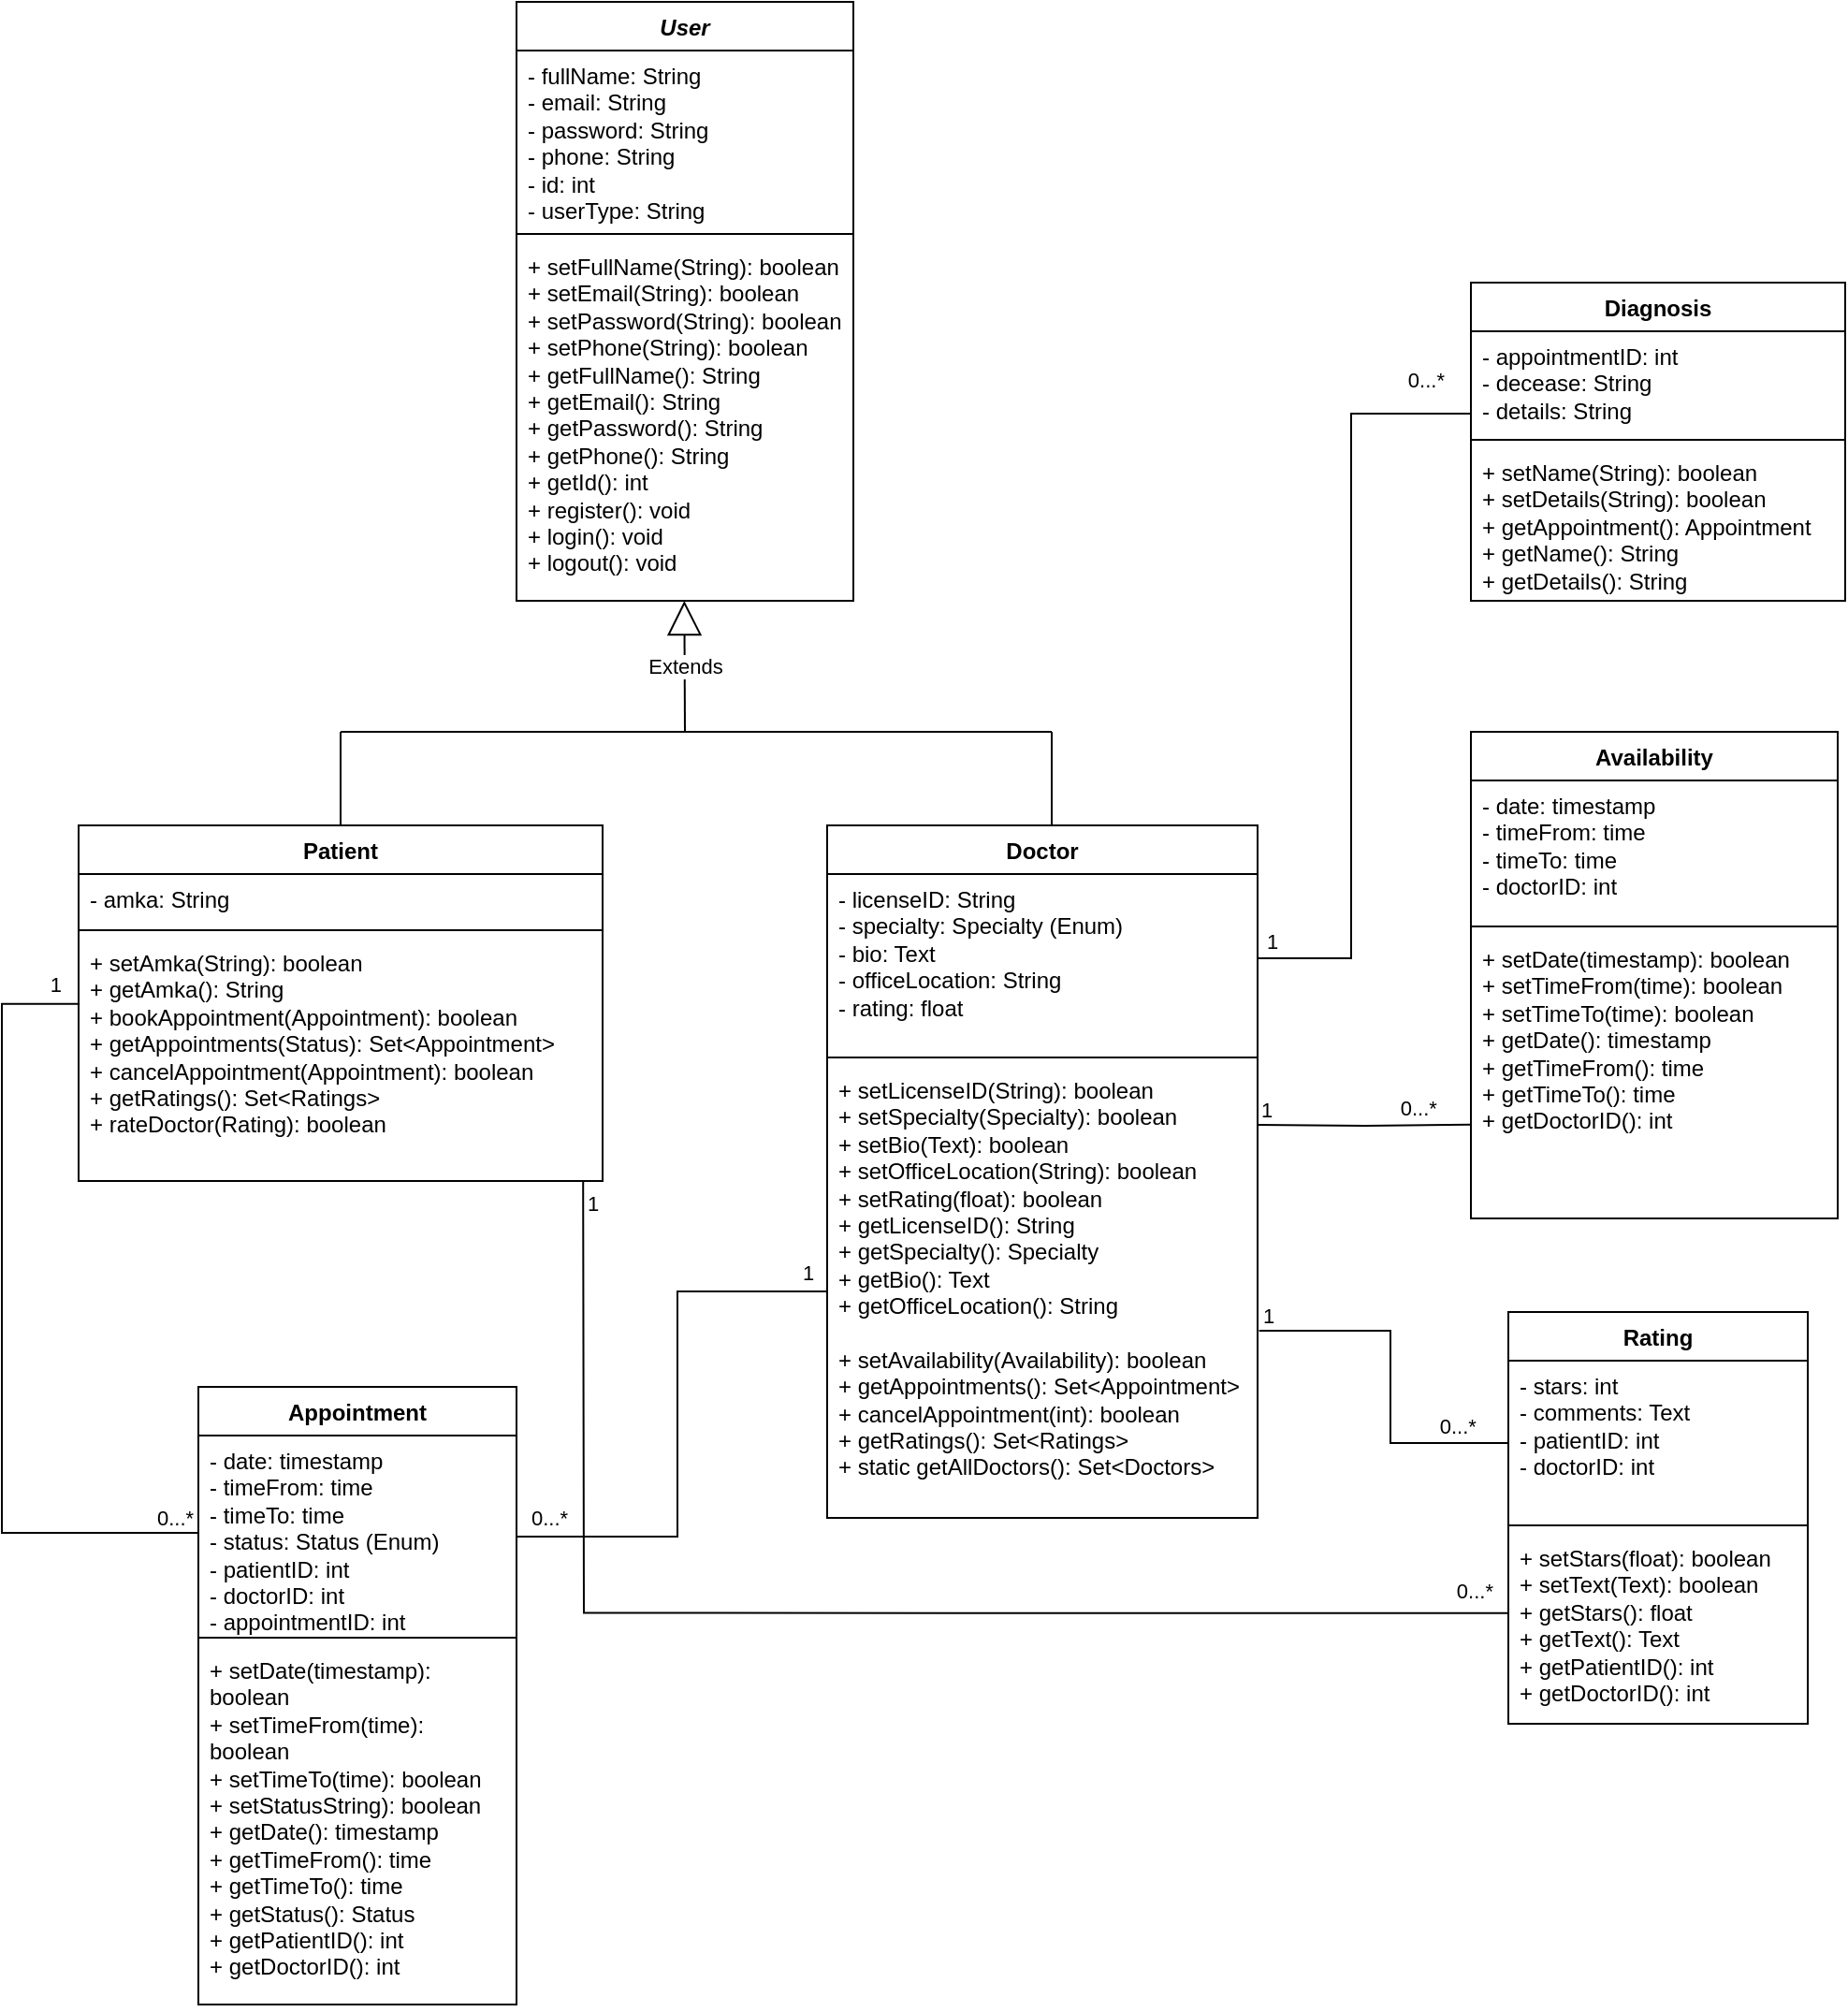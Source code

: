 <mxfile>
    <diagram name="Σελίδα-1" id="ma7eOHYsg1zkFZsJwAv3">
        <mxGraphModel dx="1540" dy="486" grid="1" gridSize="10" guides="1" tooltips="1" connect="1" arrows="1" fold="1" page="1" pageScale="1" pageWidth="827" pageHeight="1169" math="0" shadow="0">
            <root>
                <mxCell id="0"/>
                <mxCell id="1" parent="0"/>
                <mxCell id="nEy-xEynWaODndx7Sjhn-1" value="&lt;i&gt;User&lt;/i&gt;" style="swimlane;fontStyle=1;align=center;verticalAlign=top;childLayout=stackLayout;horizontal=1;startSize=26;horizontalStack=0;resizeParent=1;resizeParentMax=0;resizeLast=0;collapsible=1;marginBottom=0;whiteSpace=wrap;html=1;" parent="1" vertex="1">
                    <mxGeometry x="-96" y="50" width="180" height="320" as="geometry">
                        <mxRectangle x="-120" y="40" width="70" height="30" as="alternateBounds"/>
                    </mxGeometry>
                </mxCell>
                <mxCell id="nEy-xEynWaODndx7Sjhn-2" value="- fullName: String&lt;div&gt;- email: String&lt;/div&gt;&lt;div&gt;- password: String&lt;/div&gt;&lt;div&gt;- phone: String&lt;/div&gt;&lt;div&gt;- id: int&lt;/div&gt;&lt;div&gt;- userType: String&lt;/div&gt;" style="text;strokeColor=none;fillColor=none;align=left;verticalAlign=top;spacingLeft=4;spacingRight=4;overflow=hidden;rotatable=0;points=[[0,0.5],[1,0.5]];portConstraint=eastwest;whiteSpace=wrap;html=1;" parent="nEy-xEynWaODndx7Sjhn-1" vertex="1">
                    <mxGeometry y="26" width="180" height="94" as="geometry"/>
                </mxCell>
                <mxCell id="nEy-xEynWaODndx7Sjhn-3" value="" style="line;strokeWidth=1;fillColor=none;align=left;verticalAlign=middle;spacingTop=-1;spacingLeft=3;spacingRight=3;rotatable=0;labelPosition=right;points=[];portConstraint=eastwest;strokeColor=inherit;" parent="nEy-xEynWaODndx7Sjhn-1" vertex="1">
                    <mxGeometry y="120" width="180" height="8" as="geometry"/>
                </mxCell>
                <mxCell id="nEy-xEynWaODndx7Sjhn-4" value="&lt;div&gt;+ setFullName(String): boolean&lt;/div&gt;&lt;div&gt;&lt;div&gt;+ setEmail(String): boolean&lt;/div&gt;&lt;/div&gt;&lt;div&gt;&lt;div&gt;+ setPassword(String): boolean&lt;/div&gt;&lt;/div&gt;&lt;div&gt;&lt;div&gt;+ setPhone(String): boolean&lt;/div&gt;&lt;/div&gt;&lt;div&gt;&lt;div&gt;+ getFullName(): String&lt;/div&gt;&lt;div&gt;+ getEmail(): String&lt;/div&gt;&lt;div&gt;+ getPassword(): String&lt;/div&gt;&lt;div&gt;+ getPhone(): String&lt;/div&gt;&lt;/div&gt;&lt;div&gt;+ getId(): int&lt;/div&gt;+ register(): void&lt;div&gt;&lt;div&gt;&lt;div&gt;+ login(): void&lt;div&gt;+ logout(): void&lt;div&gt;&lt;br&gt;&lt;/div&gt;&lt;/div&gt;&lt;/div&gt;&lt;/div&gt;&lt;/div&gt;" style="text;strokeColor=none;fillColor=none;align=left;verticalAlign=top;spacingLeft=4;spacingRight=4;overflow=hidden;rotatable=0;points=[[0,0.5],[1,0.5]];portConstraint=eastwest;whiteSpace=wrap;html=1;" parent="nEy-xEynWaODndx7Sjhn-1" vertex="1">
                    <mxGeometry y="128" width="180" height="192" as="geometry"/>
                </mxCell>
                <mxCell id="nEy-xEynWaODndx7Sjhn-5" value="Doctor" style="swimlane;fontStyle=1;align=center;verticalAlign=top;childLayout=stackLayout;horizontal=1;startSize=26;horizontalStack=0;resizeParent=1;resizeParentMax=0;resizeLast=0;collapsible=1;marginBottom=0;whiteSpace=wrap;html=1;" parent="1" vertex="1">
                    <mxGeometry x="70" y="490" width="230" height="370" as="geometry"/>
                </mxCell>
                <mxCell id="nEy-xEynWaODndx7Sjhn-6" value="- licenseID: String&lt;div&gt;- specialty: Specialty (Enum)&lt;/div&gt;&lt;div&gt;- bio: Text&lt;/div&gt;&lt;div&gt;- officeLocation: String&lt;/div&gt;&lt;div&gt;- rating: float&lt;/div&gt;" style="text;strokeColor=none;fillColor=none;align=left;verticalAlign=top;spacingLeft=4;spacingRight=4;overflow=hidden;rotatable=0;points=[[0,0.5],[1,0.5]];portConstraint=eastwest;whiteSpace=wrap;html=1;" parent="nEy-xEynWaODndx7Sjhn-5" vertex="1">
                    <mxGeometry y="26" width="230" height="94" as="geometry"/>
                </mxCell>
                <mxCell id="nEy-xEynWaODndx7Sjhn-7" value="" style="line;strokeWidth=1;fillColor=none;align=left;verticalAlign=middle;spacingTop=-1;spacingLeft=3;spacingRight=3;rotatable=0;labelPosition=right;points=[];portConstraint=eastwest;strokeColor=inherit;" parent="nEy-xEynWaODndx7Sjhn-5" vertex="1">
                    <mxGeometry y="120" width="230" height="8" as="geometry"/>
                </mxCell>
                <mxCell id="nEy-xEynWaODndx7Sjhn-8" value="&lt;div&gt;&lt;div&gt;+ setLicenseID(String): boolean&lt;/div&gt;&lt;div&gt;+ setSpecialty(Specialty): boolean&lt;/div&gt;&lt;div&gt;+ setBio(Text):&amp;nbsp;&lt;span style=&quot;background-color: transparent; color: light-dark(rgb(0, 0, 0), rgb(255, 255, 255));&quot;&gt;boolean&lt;/span&gt;&lt;/div&gt;&lt;div&gt;+ setOfficeLocation(String):&amp;nbsp;&lt;span style=&quot;background-color: transparent; color: light-dark(rgb(0, 0, 0), rgb(255, 255, 255));&quot;&gt;boolean&lt;/span&gt;&lt;/div&gt;&lt;div&gt;+ setRating(float):&amp;nbsp;&lt;span style=&quot;background-color: transparent; color: light-dark(rgb(0, 0, 0), rgb(255, 255, 255));&quot;&gt;boolean&lt;/span&gt;&lt;/div&gt;&lt;div&gt;&lt;div&gt;+ getLicenseID(): String&lt;/div&gt;&lt;div&gt;+ getSpecialty(): Specialty&lt;/div&gt;&lt;div&gt;+ getBio(): Text&lt;/div&gt;&lt;div&gt;+ getOfficeLocation(): String&lt;/div&gt;&lt;/div&gt;&lt;/div&gt;&lt;div&gt;&lt;br&gt;&lt;/div&gt;+ setAvailability(Availability): boolean&lt;div&gt;&lt;span style=&quot;background-color: transparent; color: light-dark(rgb(0, 0, 0), rgb(255, 255, 255));&quot;&gt;+ getAppointments(): Set&amp;lt;Appointment&amp;gt;&lt;/span&gt;&lt;div&gt;&lt;div&gt;+ cancelAppointment(int): boolean&lt;/div&gt;&lt;div&gt;+ getRatings(): Set&amp;lt;Ratings&amp;gt;&lt;/div&gt;&lt;/div&gt;&lt;/div&gt;&lt;div&gt;+ static getAll&lt;span style=&quot;background-color: transparent; color: light-dark(rgb(0, 0, 0), rgb(255, 255, 255));&quot;&gt;Doctors(): Set&amp;lt;Doctors&amp;gt;&lt;/span&gt;&lt;/div&gt;" style="text;strokeColor=none;fillColor=none;align=left;verticalAlign=top;spacingLeft=4;spacingRight=4;overflow=hidden;rotatable=0;points=[[0,0.5],[1,0.5]];portConstraint=eastwest;whiteSpace=wrap;html=1;" parent="nEy-xEynWaODndx7Sjhn-5" vertex="1">
                    <mxGeometry y="128" width="230" height="242" as="geometry"/>
                </mxCell>
                <mxCell id="nEy-xEynWaODndx7Sjhn-9" value="Patient" style="swimlane;fontStyle=1;align=center;verticalAlign=top;childLayout=stackLayout;horizontal=1;startSize=26;horizontalStack=0;resizeParent=1;resizeParentMax=0;resizeLast=0;collapsible=1;marginBottom=0;whiteSpace=wrap;html=1;" parent="1" vertex="1">
                    <mxGeometry x="-330" y="490" width="280" height="190" as="geometry"/>
                </mxCell>
                <mxCell id="nEy-xEynWaODndx7Sjhn-10" value="- amka: String" style="text;strokeColor=none;fillColor=none;align=left;verticalAlign=top;spacingLeft=4;spacingRight=4;overflow=hidden;rotatable=0;points=[[0,0.5],[1,0.5]];portConstraint=eastwest;whiteSpace=wrap;html=1;" parent="nEy-xEynWaODndx7Sjhn-9" vertex="1">
                    <mxGeometry y="26" width="280" height="26" as="geometry"/>
                </mxCell>
                <mxCell id="nEy-xEynWaODndx7Sjhn-11" value="" style="line;strokeWidth=1;fillColor=none;align=left;verticalAlign=middle;spacingTop=-1;spacingLeft=3;spacingRight=3;rotatable=0;labelPosition=right;points=[];portConstraint=eastwest;strokeColor=inherit;" parent="nEy-xEynWaODndx7Sjhn-9" vertex="1">
                    <mxGeometry y="52" width="280" height="8" as="geometry"/>
                </mxCell>
                <mxCell id="nEy-xEynWaODndx7Sjhn-12" value="&lt;div&gt;&lt;div&gt;&lt;span style=&quot;background-color: transparent; color: light-dark(rgb(0, 0, 0), rgb(255, 255, 255));&quot;&gt;+ setAmka(String): boolean&lt;/span&gt;&lt;/div&gt;&lt;div&gt;&lt;div&gt;+ getAmka(): String&lt;/div&gt;&lt;/div&gt;&lt;/div&gt;&lt;div&gt;+ bookAppointment(Appointment): boolean&lt;/div&gt;&lt;div&gt;+ getAppointments(Status): Set&amp;lt;Appointment&amp;gt;&amp;nbsp;&lt;span style=&quot;white-space: pre;&quot;&gt;&#x9;&lt;/span&gt;&lt;/div&gt;&lt;div&gt;&lt;div&gt;+ cancelAppointment(Appointment): boolean&lt;/div&gt;&lt;/div&gt;&lt;div&gt;&lt;span style=&quot;background-color: transparent; color: light-dark(rgb(0, 0, 0), rgb(255, 255, 255));&quot;&gt;+ getRatings(): Set&amp;lt;Ratings&amp;gt;&amp;nbsp;&lt;/span&gt;&lt;/div&gt;&lt;div&gt;+ rateDoctor(Rating): boolean&lt;/div&gt;" style="text;strokeColor=none;fillColor=none;align=left;verticalAlign=top;spacingLeft=4;spacingRight=4;overflow=hidden;rotatable=0;points=[[0,0.5],[1,0.5]];portConstraint=eastwest;whiteSpace=wrap;html=1;" parent="nEy-xEynWaODndx7Sjhn-9" vertex="1">
                    <mxGeometry y="60" width="280" height="130" as="geometry"/>
                </mxCell>
                <mxCell id="nEy-xEynWaODndx7Sjhn-13" value="Appointment" style="swimlane;fontStyle=1;align=center;verticalAlign=top;childLayout=stackLayout;horizontal=1;startSize=26;horizontalStack=0;resizeParent=1;resizeParentMax=0;resizeLast=0;collapsible=1;marginBottom=0;whiteSpace=wrap;html=1;" parent="1" vertex="1">
                    <mxGeometry x="-266" y="790" width="170" height="330" as="geometry"/>
                </mxCell>
                <mxCell id="nEy-xEynWaODndx7Sjhn-14" value="- date: timestamp&lt;div&gt;- timeFrom: time&lt;/div&gt;&lt;div&gt;- timeTo: time&lt;/div&gt;&lt;div&gt;- status: Status (Enum)&lt;/div&gt;&lt;div&gt;- patientID: int&lt;/div&gt;&lt;div&gt;- doctorID: int&amp;nbsp;&lt;/div&gt;&lt;div&gt;- appointmentID: int&lt;/div&gt;" style="text;strokeColor=none;fillColor=none;align=left;verticalAlign=top;spacingLeft=4;spacingRight=4;overflow=hidden;rotatable=0;points=[[0,0.5],[1,0.5]];portConstraint=eastwest;whiteSpace=wrap;html=1;" parent="nEy-xEynWaODndx7Sjhn-13" vertex="1">
                    <mxGeometry y="26" width="170" height="104" as="geometry"/>
                </mxCell>
                <mxCell id="nEy-xEynWaODndx7Sjhn-15" value="" style="line;strokeWidth=1;fillColor=none;align=left;verticalAlign=middle;spacingTop=-1;spacingLeft=3;spacingRight=3;rotatable=0;labelPosition=right;points=[];portConstraint=eastwest;strokeColor=inherit;" parent="nEy-xEynWaODndx7Sjhn-13" vertex="1">
                    <mxGeometry y="130" width="170" height="8" as="geometry"/>
                </mxCell>
                <mxCell id="nEy-xEynWaODndx7Sjhn-16" value="&lt;div&gt;+ setDate(timestamp): boolean&lt;/div&gt;&lt;div&gt;+ setTimeFrom(time): boolean&lt;/div&gt;&lt;div&gt;+ setTimeTo(time): boolean&lt;/div&gt;&lt;div&gt;+ setStatusString): boolean&lt;/div&gt;&lt;div&gt;&lt;div&gt;+ getDate(): timestamp&lt;/div&gt;&lt;/div&gt;&lt;div&gt;&lt;div&gt;+ getTimeFrom(): time&lt;/div&gt;&lt;/div&gt;&lt;div&gt;&lt;div&gt;+ getTimeTo(): time&lt;/div&gt;&lt;div&gt;+ getStatus(): Status&lt;/div&gt;&lt;div&gt;+ getPatientID(): int&lt;/div&gt;&lt;div&gt;+ getDoctorID(): int&lt;/div&gt;&lt;/div&gt;" style="text;strokeColor=none;fillColor=none;align=left;verticalAlign=top;spacingLeft=4;spacingRight=4;overflow=hidden;rotatable=0;points=[[0,0.5],[1,0.5]];portConstraint=eastwest;whiteSpace=wrap;html=1;" parent="nEy-xEynWaODndx7Sjhn-13" vertex="1">
                    <mxGeometry y="138" width="170" height="192" as="geometry"/>
                </mxCell>
                <mxCell id="nEy-xEynWaODndx7Sjhn-17" value="Availability" style="swimlane;fontStyle=1;align=center;verticalAlign=top;childLayout=stackLayout;horizontal=1;startSize=26;horizontalStack=0;resizeParent=1;resizeParentMax=0;resizeLast=0;collapsible=1;marginBottom=0;whiteSpace=wrap;html=1;" parent="1" vertex="1">
                    <mxGeometry x="414" y="440" width="196" height="260" as="geometry"/>
                </mxCell>
                <mxCell id="nEy-xEynWaODndx7Sjhn-18" value="- date: timestamp&lt;div&gt;- timeFrom: time&lt;/div&gt;&lt;div&gt;- timeTo: time&lt;/div&gt;&lt;div&gt;- doctorID: int&lt;/div&gt;" style="text;strokeColor=none;fillColor=none;align=left;verticalAlign=top;spacingLeft=4;spacingRight=4;overflow=hidden;rotatable=0;points=[[0,0.5],[1,0.5]];portConstraint=eastwest;whiteSpace=wrap;html=1;" parent="nEy-xEynWaODndx7Sjhn-17" vertex="1">
                    <mxGeometry y="26" width="196" height="74" as="geometry"/>
                </mxCell>
                <mxCell id="nEy-xEynWaODndx7Sjhn-19" value="" style="line;strokeWidth=1;fillColor=none;align=left;verticalAlign=middle;spacingTop=-1;spacingLeft=3;spacingRight=3;rotatable=0;labelPosition=right;points=[];portConstraint=eastwest;strokeColor=inherit;" parent="nEy-xEynWaODndx7Sjhn-17" vertex="1">
                    <mxGeometry y="100" width="196" height="8" as="geometry"/>
                </mxCell>
                <mxCell id="nEy-xEynWaODndx7Sjhn-20" value="&lt;div&gt;+ setDate(timestamp): boolean&lt;/div&gt;&lt;div&gt;+ setTimeFrom(time): boolean&lt;/div&gt;&lt;div&gt;+ setTimeTo(time): boolean&lt;/div&gt;&lt;div&gt;+ getDate(): timestamp&lt;/div&gt;&lt;div&gt;+ getTimeFrom(): time&lt;/div&gt;&lt;div&gt;&lt;div&gt;+ getTimeTo(): time&lt;/div&gt;&lt;div&gt;+ getDoctorID(): int&lt;/div&gt;&lt;/div&gt;" style="text;strokeColor=none;fillColor=none;align=left;verticalAlign=top;spacingLeft=4;spacingRight=4;overflow=hidden;rotatable=0;points=[[0,0.5],[1,0.5]];portConstraint=eastwest;whiteSpace=wrap;html=1;" parent="nEy-xEynWaODndx7Sjhn-17" vertex="1">
                    <mxGeometry y="108" width="196" height="152" as="geometry"/>
                </mxCell>
                <mxCell id="nEy-xEynWaODndx7Sjhn-21" value="Rating" style="swimlane;fontStyle=1;align=center;verticalAlign=top;childLayout=stackLayout;horizontal=1;startSize=26;horizontalStack=0;resizeParent=1;resizeParentMax=0;resizeLast=0;collapsible=1;marginBottom=0;whiteSpace=wrap;html=1;" parent="1" vertex="1">
                    <mxGeometry x="434" y="750" width="160" height="220" as="geometry"/>
                </mxCell>
                <mxCell id="nEy-xEynWaODndx7Sjhn-22" value="- stars: int&lt;div&gt;- comments: Text&lt;/div&gt;&lt;div&gt;- patientID: int&lt;/div&gt;&lt;div&gt;- doctorID: int&lt;/div&gt;" style="text;strokeColor=none;fillColor=none;align=left;verticalAlign=top;spacingLeft=4;spacingRight=4;overflow=hidden;rotatable=0;points=[[0,0.5],[1,0.5]];portConstraint=eastwest;whiteSpace=wrap;html=1;" parent="nEy-xEynWaODndx7Sjhn-21" vertex="1">
                    <mxGeometry y="26" width="160" height="84" as="geometry"/>
                </mxCell>
                <mxCell id="nEy-xEynWaODndx7Sjhn-23" value="" style="line;strokeWidth=1;fillColor=none;align=left;verticalAlign=middle;spacingTop=-1;spacingLeft=3;spacingRight=3;rotatable=0;labelPosition=right;points=[];portConstraint=eastwest;strokeColor=inherit;" parent="nEy-xEynWaODndx7Sjhn-21" vertex="1">
                    <mxGeometry y="110" width="160" height="8" as="geometry"/>
                </mxCell>
                <mxCell id="nEy-xEynWaODndx7Sjhn-24" value="&lt;div&gt;&lt;span style=&quot;background-color: transparent; color: light-dark(rgb(0, 0, 0), rgb(255, 255, 255));&quot;&gt;+ setStars(float): boolean&lt;/span&gt;&lt;/div&gt;&lt;div&gt;+ setText(Text): boolean&lt;/div&gt;&lt;div&gt;&lt;div&gt;+ getStars(): float&lt;/div&gt;&lt;div&gt;&lt;/div&gt;&lt;/div&gt;&lt;div&gt;&lt;div&gt;+ getText(): Text&lt;/div&gt;&lt;div&gt;+ getPatientID(): int&lt;/div&gt;&lt;div&gt;+ getDoctorID(): int&lt;/div&gt;&lt;/div&gt;" style="text;strokeColor=none;fillColor=none;align=left;verticalAlign=top;spacingLeft=4;spacingRight=4;overflow=hidden;rotatable=0;points=[[0,0.5],[1,0.5]];portConstraint=eastwest;whiteSpace=wrap;html=1;" parent="nEy-xEynWaODndx7Sjhn-21" vertex="1">
                    <mxGeometry y="118" width="160" height="102" as="geometry"/>
                </mxCell>
                <mxCell id="nEy-xEynWaODndx7Sjhn-25" value="Diagnosis" style="swimlane;fontStyle=1;align=center;verticalAlign=top;childLayout=stackLayout;horizontal=1;startSize=26;horizontalStack=0;resizeParent=1;resizeParentMax=0;resizeLast=0;collapsible=1;marginBottom=0;whiteSpace=wrap;html=1;" parent="1" vertex="1">
                    <mxGeometry x="414" y="200" width="200" height="170" as="geometry"/>
                </mxCell>
                <mxCell id="nEy-xEynWaODndx7Sjhn-26" value="- appointmentID: int&lt;div&gt;- decease: String&lt;/div&gt;&lt;div&gt;- details: String&lt;/div&gt;" style="text;strokeColor=none;fillColor=none;align=left;verticalAlign=top;spacingLeft=4;spacingRight=4;overflow=hidden;rotatable=0;points=[[0,0.5],[1,0.5]];portConstraint=eastwest;whiteSpace=wrap;html=1;" parent="nEy-xEynWaODndx7Sjhn-25" vertex="1">
                    <mxGeometry y="26" width="200" height="54" as="geometry"/>
                </mxCell>
                <mxCell id="nEy-xEynWaODndx7Sjhn-27" value="" style="line;strokeWidth=1;fillColor=none;align=left;verticalAlign=middle;spacingTop=-1;spacingLeft=3;spacingRight=3;rotatable=0;labelPosition=right;points=[];portConstraint=eastwest;strokeColor=inherit;" parent="nEy-xEynWaODndx7Sjhn-25" vertex="1">
                    <mxGeometry y="80" width="200" height="8" as="geometry"/>
                </mxCell>
                <mxCell id="nEy-xEynWaODndx7Sjhn-28" value="&lt;div&gt;&lt;span style=&quot;background-color: transparent; color: light-dark(rgb(0, 0, 0), rgb(255, 255, 255));&quot;&gt;+ setName(String): boolean&lt;/span&gt;&lt;/div&gt;&lt;div&gt;+ setDetails(String): boolean&lt;/div&gt;&lt;div&gt;&lt;div&gt;+ getAppointment(): Appointment&lt;/div&gt;&lt;div&gt;+ getName(): String&lt;/div&gt;&lt;div&gt;+ getDetails(): String&lt;/div&gt;&lt;/div&gt;" style="text;strokeColor=none;fillColor=none;align=left;verticalAlign=top;spacingLeft=4;spacingRight=4;overflow=hidden;rotatable=0;points=[[0,0.5],[1,0.5]];portConstraint=eastwest;whiteSpace=wrap;html=1;" parent="nEy-xEynWaODndx7Sjhn-25" vertex="1">
                    <mxGeometry y="88" width="200" height="82" as="geometry"/>
                </mxCell>
                <mxCell id="X38XL1E0ZOS0bh-JIAz3-3" value="Extends" style="endArrow=block;endSize=16;endFill=0;html=1;rounded=0;entryX=0.156;entryY=0.984;entryDx=0;entryDy=0;entryPerimeter=0;" parent="1" edge="1">
                    <mxGeometry width="160" relative="1" as="geometry">
                        <mxPoint x="-6" y="440" as="sourcePoint"/>
                        <mxPoint x="-6.32" y="369.998" as="targetPoint"/>
                    </mxGeometry>
                </mxCell>
                <mxCell id="X38XL1E0ZOS0bh-JIAz3-4" value="" style="endArrow=none;html=1;rounded=0;" parent="1" edge="1">
                    <mxGeometry width="50" height="50" relative="1" as="geometry">
                        <mxPoint x="-190" y="440" as="sourcePoint"/>
                        <mxPoint x="190" y="440" as="targetPoint"/>
                    </mxGeometry>
                </mxCell>
                <mxCell id="X38XL1E0ZOS0bh-JIAz3-5" value="" style="endArrow=none;html=1;rounded=0;exitX=0.5;exitY=0;exitDx=0;exitDy=0;" parent="1" source="nEy-xEynWaODndx7Sjhn-9" edge="1">
                    <mxGeometry width="50" height="50" relative="1" as="geometry">
                        <mxPoint x="-240" y="490" as="sourcePoint"/>
                        <mxPoint x="-190" y="440" as="targetPoint"/>
                    </mxGeometry>
                </mxCell>
                <mxCell id="X38XL1E0ZOS0bh-JIAz3-6" value="" style="endArrow=none;html=1;rounded=0;exitX=0.5;exitY=0;exitDx=0;exitDy=0;" parent="1" edge="1">
                    <mxGeometry width="50" height="50" relative="1" as="geometry">
                        <mxPoint x="190" y="490" as="sourcePoint"/>
                        <mxPoint x="190" y="440" as="targetPoint"/>
                    </mxGeometry>
                </mxCell>
                <mxCell id="X38XL1E0ZOS0bh-JIAz3-14" value="" style="endArrow=none;html=1;edgeStyle=orthogonalEdgeStyle;rounded=0;entryX=0;entryY=0.5;entryDx=0;entryDy=0;" parent="1" target="nEy-xEynWaODndx7Sjhn-8" edge="1">
                    <mxGeometry relative="1" as="geometry">
                        <mxPoint x="-96" y="870" as="sourcePoint"/>
                        <mxPoint x="10" y="660" as="targetPoint"/>
                        <Array as="points">
                            <mxPoint x="-10" y="870"/>
                            <mxPoint x="-10" y="739"/>
                        </Array>
                    </mxGeometry>
                </mxCell>
                <mxCell id="X38XL1E0ZOS0bh-JIAz3-15" value="0...*" style="edgeLabel;resizable=0;html=1;align=left;verticalAlign=bottom;" parent="X38XL1E0ZOS0bh-JIAz3-14" connectable="0" vertex="1">
                    <mxGeometry x="-1" relative="1" as="geometry">
                        <mxPoint x="6" y="-2" as="offset"/>
                    </mxGeometry>
                </mxCell>
                <mxCell id="X38XL1E0ZOS0bh-JIAz3-17" value="1" style="edgeLabel;resizable=0;html=1;align=left;verticalAlign=bottom;" parent="1" connectable="0" vertex="1">
                    <mxGeometry x="40" y="690" as="geometry">
                        <mxPoint x="15" y="47" as="offset"/>
                    </mxGeometry>
                </mxCell>
                <mxCell id="X38XL1E0ZOS0bh-JIAz3-18" value="" style="endArrow=none;html=1;edgeStyle=orthogonalEdgeStyle;rounded=0;entryX=0.002;entryY=0.272;entryDx=0;entryDy=0;entryPerimeter=0;exitX=0.005;exitY=0.541;exitDx=0;exitDy=0;exitPerimeter=0;" parent="1" target="nEy-xEynWaODndx7Sjhn-12" edge="1">
                    <mxGeometry relative="1" as="geometry">
                        <mxPoint x="-266.05" y="870.084" as="sourcePoint"/>
                        <mxPoint x="-330.9" y="585" as="targetPoint"/>
                        <Array as="points">
                            <mxPoint x="-266" y="868"/>
                            <mxPoint x="-371" y="868"/>
                            <mxPoint x="-371" y="585"/>
                        </Array>
                    </mxGeometry>
                </mxCell>
                <mxCell id="X38XL1E0ZOS0bh-JIAz3-19" value="0...*" style="edgeLabel;resizable=0;html=1;align=left;verticalAlign=bottom;" parent="X38XL1E0ZOS0bh-JIAz3-18" connectable="0" vertex="1">
                    <mxGeometry x="-1" relative="1" as="geometry">
                        <mxPoint x="-24" y="-2" as="offset"/>
                    </mxGeometry>
                </mxCell>
                <mxCell id="X38XL1E0ZOS0bh-JIAz3-20" value="1" style="edgeLabel;resizable=0;html=1;align=right;verticalAlign=bottom;" parent="X38XL1E0ZOS0bh-JIAz3-18" connectable="0" vertex="1">
                    <mxGeometry x="1" relative="1" as="geometry">
                        <mxPoint x="-9" y="-2" as="offset"/>
                    </mxGeometry>
                </mxCell>
                <mxCell id="X38XL1E0ZOS0bh-JIAz3-25" value="" style="endArrow=none;html=1;edgeStyle=orthogonalEdgeStyle;rounded=0;" parent="1" target="nEy-xEynWaODndx7Sjhn-26" edge="1">
                    <mxGeometry relative="1" as="geometry">
                        <mxPoint x="300" y="560" as="sourcePoint"/>
                        <mxPoint x="360" y="270" as="targetPoint"/>
                        <Array as="points">
                            <mxPoint x="300" y="561"/>
                            <mxPoint x="350" y="561"/>
                            <mxPoint x="350" y="270"/>
                        </Array>
                    </mxGeometry>
                </mxCell>
                <mxCell id="X38XL1E0ZOS0bh-JIAz3-26" value="&amp;nbsp;1" style="edgeLabel;resizable=0;html=1;align=left;verticalAlign=bottom;" parent="X38XL1E0ZOS0bh-JIAz3-25" connectable="0" vertex="1">
                    <mxGeometry x="-1" relative="1" as="geometry"/>
                </mxCell>
                <mxCell id="X38XL1E0ZOS0bh-JIAz3-27" value="0...*" style="edgeLabel;resizable=0;html=1;align=right;verticalAlign=bottom;" parent="X38XL1E0ZOS0bh-JIAz3-25" connectable="0" vertex="1">
                    <mxGeometry x="1" relative="1" as="geometry">
                        <mxPoint x="-14" y="-10" as="offset"/>
                    </mxGeometry>
                </mxCell>
                <mxCell id="X38XL1E0ZOS0bh-JIAz3-28" value="" style="endArrow=none;html=1;edgeStyle=orthogonalEdgeStyle;rounded=0;entryX=0;entryY=0.67;entryDx=0;entryDy=0;entryPerimeter=0;" parent="1" target="nEy-xEynWaODndx7Sjhn-20" edge="1">
                    <mxGeometry relative="1" as="geometry">
                        <mxPoint x="300" y="650" as="sourcePoint"/>
                        <mxPoint x="410" y="650" as="targetPoint"/>
                    </mxGeometry>
                </mxCell>
                <mxCell id="X38XL1E0ZOS0bh-JIAz3-29" value="1" style="edgeLabel;resizable=0;html=1;align=left;verticalAlign=bottom;" parent="X38XL1E0ZOS0bh-JIAz3-28" connectable="0" vertex="1">
                    <mxGeometry x="-1" relative="1" as="geometry"/>
                </mxCell>
                <mxCell id="X38XL1E0ZOS0bh-JIAz3-30" value="0...*&amp;nbsp;" style="edgeLabel;resizable=0;html=1;align=right;verticalAlign=bottom;" parent="X38XL1E0ZOS0bh-JIAz3-28" connectable="0" vertex="1">
                    <mxGeometry x="1" relative="1" as="geometry">
                        <mxPoint x="-14" as="offset"/>
                    </mxGeometry>
                </mxCell>
                <mxCell id="X38XL1E0ZOS0bh-JIAz3-31" value="" style="endArrow=none;html=1;edgeStyle=orthogonalEdgeStyle;rounded=0;entryX=-0.005;entryY=0.484;entryDx=0;entryDy=0;entryPerimeter=0;strokeColor=default;" parent="1" edge="1">
                    <mxGeometry relative="1" as="geometry">
                        <mxPoint x="300.8" y="760" as="sourcePoint"/>
                        <mxPoint x="434.0" y="816.656" as="targetPoint"/>
                        <Array as="points">
                            <mxPoint x="371" y="760"/>
                            <mxPoint x="371" y="820"/>
                            <mxPoint x="434" y="820"/>
                        </Array>
                    </mxGeometry>
                </mxCell>
                <mxCell id="X38XL1E0ZOS0bh-JIAz3-32" value="1" style="edgeLabel;resizable=0;html=1;align=left;verticalAlign=bottom;" parent="X38XL1E0ZOS0bh-JIAz3-31" connectable="0" vertex="1">
                    <mxGeometry x="-1" relative="1" as="geometry"/>
                </mxCell>
                <mxCell id="X38XL1E0ZOS0bh-JIAz3-33" value="0...*&amp;nbsp;" style="edgeLabel;resizable=0;html=1;align=right;verticalAlign=bottom;" parent="X38XL1E0ZOS0bh-JIAz3-31" connectable="0" vertex="1">
                    <mxGeometry x="1" relative="1" as="geometry">
                        <mxPoint x="-14" y="3" as="offset"/>
                    </mxGeometry>
                </mxCell>
                <mxCell id="X38XL1E0ZOS0bh-JIAz3-35" value="" style="endArrow=open;endFill=1;endSize=12;html=1;rounded=0;" parent="1" edge="1">
                    <mxGeometry width="160" relative="1" as="geometry">
                        <mxPoint x="430" y="820" as="sourcePoint"/>
                        <mxPoint x="430" y="820" as="targetPoint"/>
                    </mxGeometry>
                </mxCell>
                <mxCell id="2" value="" style="endArrow=none;html=1;edgeStyle=orthogonalEdgeStyle;exitX=0.963;exitY=1.002;exitDx=0;exitDy=0;exitPerimeter=0;entryX=0.003;entryY=0.42;entryDx=0;entryDy=0;entryPerimeter=0;rounded=0;curved=0;" parent="1" source="nEy-xEynWaODndx7Sjhn-12" target="nEy-xEynWaODndx7Sjhn-24" edge="1">
                    <mxGeometry relative="1" as="geometry">
                        <mxPoint x="-60" y="690" as="sourcePoint"/>
                        <mxPoint x="430" y="910" as="targetPoint"/>
                        <Array as="points">
                            <mxPoint x="-60" y="682"/>
                            <mxPoint x="-60" y="682"/>
                            <mxPoint x="-60" y="911"/>
                        </Array>
                    </mxGeometry>
                </mxCell>
                <mxCell id="3" value="1" style="edgeLabel;resizable=0;html=1;align=left;verticalAlign=bottom;" parent="2" connectable="0" vertex="1">
                    <mxGeometry x="-1" relative="1" as="geometry">
                        <mxPoint y="20" as="offset"/>
                    </mxGeometry>
                </mxCell>
                <mxCell id="4" value="&lt;span style=&quot;color: rgb(0, 0, 0); text-align: left;&quot;&gt;0...*&lt;/span&gt;" style="edgeLabel;resizable=0;html=1;align=right;verticalAlign=bottom;" parent="2" connectable="0" vertex="1">
                    <mxGeometry x="1" relative="1" as="geometry">
                        <mxPoint x="-8" y="-3" as="offset"/>
                    </mxGeometry>
                </mxCell>
            </root>
        </mxGraphModel>
    </diagram>
</mxfile>
